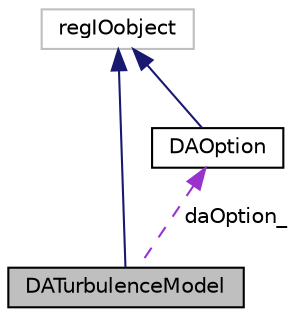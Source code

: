digraph "DATurbulenceModel"
{
  bgcolor="transparent";
  edge [fontname="Helvetica",fontsize="10",labelfontname="Helvetica",labelfontsize="10"];
  node [fontname="Helvetica",fontsize="10",shape=record];
  Node4 [label="DATurbulenceModel",height=0.2,width=0.4,color="black", fillcolor="grey75", style="filled", fontcolor="black"];
  Node5 -> Node4 [dir="back",color="midnightblue",fontsize="10",style="solid",fontname="Helvetica"];
  Node5 [label="regIOobject",height=0.2,width=0.4,color="grey75"];
  Node6 -> Node4 [dir="back",color="darkorchid3",fontsize="10",style="dashed",label=" daOption_" ,fontname="Helvetica"];
  Node6 [label="DAOption",height=0.2,width=0.4,color="black",URL="$classFoam_1_1DAOption.html"];
  Node5 -> Node6 [dir="back",color="midnightblue",fontsize="10",style="solid",fontname="Helvetica"];
}
